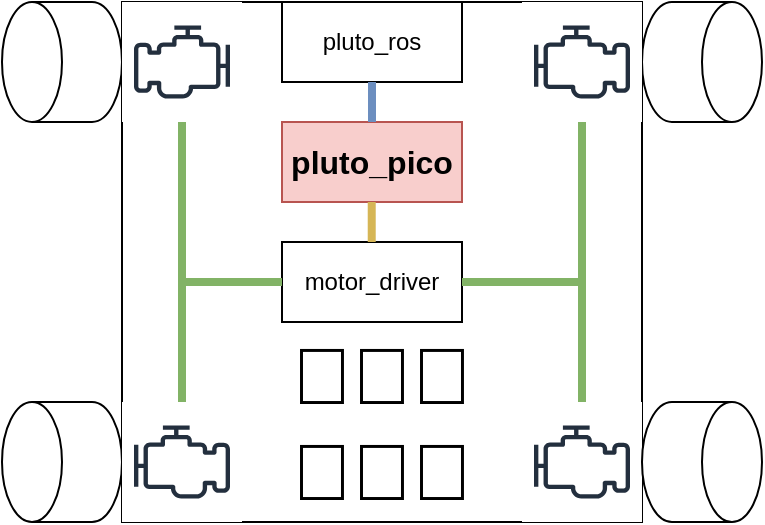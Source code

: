<mxfile version="16.5.1" type="device" pages="2"><diagram id="RZqVPme7_Xb_XDqjze5_" name="Overview"><mxGraphModel dx="630" dy="563" grid="1" gridSize="10" guides="1" tooltips="1" connect="1" arrows="1" fold="1" page="1" pageScale="1" pageWidth="827" pageHeight="1169" math="0" shadow="0"><root><mxCell id="0"/><mxCell id="1" parent="0"/><mxCell id="5rPFq5SHHMhZ_AkS_OnG-3" value="" style="whiteSpace=wrap;html=1;aspect=fixed;" parent="1" vertex="1"><mxGeometry x="240" y="330" width="260" height="260" as="geometry"/></mxCell><mxCell id="5rPFq5SHHMhZ_AkS_OnG-5" value="" style="shape=cylinder3;whiteSpace=wrap;html=1;boundedLbl=1;backgroundOutline=1;size=15;rotation=90;" parent="1" vertex="1"><mxGeometry x="500" y="330" width="60" height="60" as="geometry"/></mxCell><mxCell id="5rPFq5SHHMhZ_AkS_OnG-6" value="" style="shape=cylinder3;whiteSpace=wrap;html=1;boundedLbl=1;backgroundOutline=1;size=15;rotation=-90;" parent="1" vertex="1"><mxGeometry x="180" y="530" width="60" height="60" as="geometry"/></mxCell><mxCell id="5rPFq5SHHMhZ_AkS_OnG-7" value="" style="shape=cylinder3;whiteSpace=wrap;html=1;boundedLbl=1;backgroundOutline=1;size=15;rotation=-90;" parent="1" vertex="1"><mxGeometry x="180" y="330" width="60" height="60" as="geometry"/></mxCell><mxCell id="5rPFq5SHHMhZ_AkS_OnG-9" value="&lt;span style=&quot;text-align: left; font-size: 40px;&quot;&gt;🍺&lt;/span&gt;&lt;span style=&quot;text-align: left; font-size: 40px;&quot;&gt;🍺&lt;/span&gt;&lt;span style=&quot;text-align: left; font-size: 40px;&quot;&gt;🍺&lt;br style=&quot;font-size: 40px;&quot;&gt;&lt;/span&gt;&lt;span style=&quot;text-align: left; font-size: 40px;&quot;&gt;🍺&lt;/span&gt;&lt;span style=&quot;text-align: left; font-size: 40px;&quot;&gt;🍺&lt;/span&gt;&lt;span style=&quot;text-align: left; font-size: 40px;&quot;&gt;🍺&lt;/span&gt;&lt;span style=&quot;text-align: left; font-size: 40px;&quot;&gt;&lt;br style=&quot;font-size: 40px;&quot;&gt;&lt;/span&gt;" style="text;html=1;strokeColor=none;fillColor=none;align=center;verticalAlign=middle;whiteSpace=wrap;rounded=0;fontSize=40;" parent="1" vertex="1"><mxGeometry x="290" y="490" width="160" height="100" as="geometry"/></mxCell><mxCell id="5rPFq5SHHMhZ_AkS_OnG-14" value="" style="sketch=0;outlineConnect=0;fontColor=#232F3E;gradientColor=none;strokeColor=#232F3E;fillColor=#ffffff;dashed=0;verticalLabelPosition=bottom;verticalAlign=top;align=center;html=1;fontSize=12;fontStyle=0;aspect=fixed;shape=mxgraph.aws4.resourceIcon;resIcon=mxgraph.aws4.emr_engine;" parent="1" vertex="1"><mxGeometry x="440" y="330" width="60" height="60" as="geometry"/></mxCell><mxCell id="5rPFq5SHHMhZ_AkS_OnG-15" value="" style="sketch=0;outlineConnect=0;fontColor=#232F3E;gradientColor=none;strokeColor=#232F3E;fillColor=#ffffff;dashed=0;verticalLabelPosition=bottom;verticalAlign=top;align=center;html=1;fontSize=12;fontStyle=0;aspect=fixed;shape=mxgraph.aws4.resourceIcon;resIcon=mxgraph.aws4.emr_engine;" parent="1" vertex="1"><mxGeometry x="440" y="530" width="60" height="60" as="geometry"/></mxCell><mxCell id="5rPFq5SHHMhZ_AkS_OnG-4" value="" style="shape=cylinder3;whiteSpace=wrap;html=1;boundedLbl=1;backgroundOutline=1;size=15;rotation=90;" parent="1" vertex="1"><mxGeometry x="500" y="530" width="60" height="60" as="geometry"/></mxCell><mxCell id="5rPFq5SHHMhZ_AkS_OnG-16" value="" style="sketch=0;outlineConnect=0;fontColor=#232F3E;gradientColor=none;strokeColor=#232F3E;fillColor=#ffffff;dashed=0;verticalLabelPosition=bottom;verticalAlign=top;align=center;html=1;fontSize=12;fontStyle=0;aspect=fixed;shape=mxgraph.aws4.resourceIcon;resIcon=mxgraph.aws4.emr_engine;flipH=1;" parent="1" vertex="1"><mxGeometry x="240" y="330" width="60" height="60" as="geometry"/></mxCell><mxCell id="5rPFq5SHHMhZ_AkS_OnG-17" value="" style="sketch=0;outlineConnect=0;fontColor=#232F3E;gradientColor=none;strokeColor=#232F3E;fillColor=#ffffff;dashed=0;verticalLabelPosition=bottom;verticalAlign=top;align=center;html=1;fontSize=12;fontStyle=0;aspect=fixed;shape=mxgraph.aws4.resourceIcon;resIcon=mxgraph.aws4.emr_engine;" parent="1" vertex="1"><mxGeometry x="240" y="530" width="60" height="60" as="geometry"/></mxCell><mxCell id="5rPFq5SHHMhZ_AkS_OnG-19" value="&lt;b&gt;&lt;font style=&quot;font-size: 16px&quot;&gt;pluto_pico&lt;/font&gt;&lt;/b&gt;" style="rounded=0;whiteSpace=wrap;html=1;fontSize=12;fillColor=#f8cecc;strokeColor=#b85450;" parent="1" vertex="1"><mxGeometry x="320" y="390" width="90" height="40" as="geometry"/></mxCell><mxCell id="5rPFq5SHHMhZ_AkS_OnG-20" value="motor_driver" style="rounded=0;whiteSpace=wrap;html=1;fontSize=12;" parent="1" vertex="1"><mxGeometry x="320" y="450" width="90" height="40" as="geometry"/></mxCell><mxCell id="5rPFq5SHHMhZ_AkS_OnG-21" value="pluto_ros" style="rounded=0;whiteSpace=wrap;html=1;fontSize=12;" parent="1" vertex="1"><mxGeometry x="320" y="330" width="90" height="40" as="geometry"/></mxCell><mxCell id="5rPFq5SHHMhZ_AkS_OnG-22" value="" style="endArrow=none;html=1;rounded=0;fontSize=12;entryX=0.5;entryY=1;entryDx=0;entryDy=0;exitX=0.5;exitY=0;exitDx=0;exitDy=0;strokeWidth=4;fillColor=#dae8fc;strokeColor=#6c8ebf;" parent="1" source="5rPFq5SHHMhZ_AkS_OnG-19" target="5rPFq5SHHMhZ_AkS_OnG-21" edge="1"><mxGeometry width="50" height="50" relative="1" as="geometry"><mxPoint x="320" y="500" as="sourcePoint"/><mxPoint x="370" y="450" as="targetPoint"/></mxGeometry></mxCell><mxCell id="5rPFq5SHHMhZ_AkS_OnG-23" value="" style="endArrow=none;html=1;rounded=0;fontSize=12;entryX=0.5;entryY=1;entryDx=0;entryDy=0;exitX=0.5;exitY=0;exitDx=0;exitDy=0;strokeWidth=4;fillColor=#fff2cc;strokeColor=#d6b656;" parent="1" edge="1"><mxGeometry width="50" height="50" relative="1" as="geometry"><mxPoint x="364.86" y="450" as="sourcePoint"/><mxPoint x="364.86" y="430" as="targetPoint"/></mxGeometry></mxCell><mxCell id="5rPFq5SHHMhZ_AkS_OnG-25" value="" style="endArrow=none;html=1;rounded=0;fontSize=12;exitX=0;exitY=0.5;exitDx=0;exitDy=0;strokeWidth=4;fillColor=#d5e8d4;strokeColor=#82b366;" parent="1" source="5rPFq5SHHMhZ_AkS_OnG-20" target="5rPFq5SHHMhZ_AkS_OnG-16" edge="1"><mxGeometry width="50" height="50" relative="1" as="geometry"><mxPoint x="375" y="400" as="sourcePoint"/><mxPoint x="375" y="380" as="targetPoint"/><Array as="points"><mxPoint x="270" y="470"/></Array></mxGeometry></mxCell><mxCell id="5rPFq5SHHMhZ_AkS_OnG-26" value="" style="endArrow=none;html=1;rounded=0;fontSize=12;exitX=0;exitY=0.5;exitDx=0;exitDy=0;strokeWidth=4;fillColor=#d5e8d4;strokeColor=#82b366;" parent="1" source="5rPFq5SHHMhZ_AkS_OnG-20" target="5rPFq5SHHMhZ_AkS_OnG-17" edge="1"><mxGeometry width="50" height="50" relative="1" as="geometry"><mxPoint x="330" y="480" as="sourcePoint"/><mxPoint x="280" y="400" as="targetPoint"/><Array as="points"><mxPoint x="270" y="470"/></Array></mxGeometry></mxCell><mxCell id="5rPFq5SHHMhZ_AkS_OnG-27" value="" style="endArrow=none;html=1;rounded=0;fontSize=12;exitX=0;exitY=0.5;exitDx=0;exitDy=0;strokeWidth=4;fillColor=#d5e8d4;strokeColor=#82b366;" parent="1" edge="1"><mxGeometry width="50" height="50" relative="1" as="geometry"><mxPoint x="420" y="470" as="sourcePoint"/><mxPoint x="470" y="390" as="targetPoint"/><Array as="points"><mxPoint x="470" y="470"/></Array></mxGeometry></mxCell><mxCell id="5rPFq5SHHMhZ_AkS_OnG-28" value="" style="endArrow=none;html=1;rounded=0;fontSize=12;exitX=1;exitY=0.5;exitDx=0;exitDy=0;strokeWidth=4;fillColor=#d5e8d4;strokeColor=#82b366;" parent="1" source="5rPFq5SHHMhZ_AkS_OnG-20" edge="1"><mxGeometry width="50" height="50" relative="1" as="geometry"><mxPoint x="420" y="470" as="sourcePoint"/><mxPoint x="470" y="530" as="targetPoint"/><Array as="points"><mxPoint x="470" y="470"/></Array></mxGeometry></mxCell></root></mxGraphModel></diagram><diagram id="41kUIDO-QM_qySBIbVan" name="Connections"><mxGraphModel dx="918" dy="821" grid="1" gridSize="10" guides="1" tooltips="1" connect="1" arrows="1" fold="1" page="1" pageScale="1" pageWidth="827" pageHeight="1169" math="0" shadow="0"><root><mxCell id="8L-V3NRQOgfinrlIxKCG-0"/><mxCell id="8L-V3NRQOgfinrlIxKCG-1" parent="8L-V3NRQOgfinrlIxKCG-0"/><mxCell id="br-U7_Lpn6MgeDcp4rfZ-3" value="" style="rounded=0;whiteSpace=wrap;html=1;fontSize=12;fillColor=#f8cecc;strokeColor=#b85450;" vertex="1" parent="8L-V3NRQOgfinrlIxKCG-1"><mxGeometry x="290" y="480" width="30" height="40" as="geometry"/></mxCell><mxCell id="8L-V3NRQOgfinrlIxKCG-2" value="&lt;b&gt;&lt;font style=&quot;font-size: 16px&quot;&gt;pluto_pico&lt;/font&gt;&lt;/b&gt;" style="rounded=0;whiteSpace=wrap;html=1;fontSize=12;fillColor=#f8cecc;strokeColor=#b85450;" vertex="1" parent="8L-V3NRQOgfinrlIxKCG-1"><mxGeometry x="320" y="480" width="90" height="40" as="geometry"/></mxCell><mxCell id="gyETxeYhEhhgpI5delgn-0" value="pluto_ros" style="rounded=0;whiteSpace=wrap;html=1;fontSize=12;" vertex="1" parent="8L-V3NRQOgfinrlIxKCG-1"><mxGeometry x="320" y="330" width="90" height="40" as="geometry"/></mxCell><mxCell id="br-U7_Lpn6MgeDcp4rfZ-0" value="" style="endArrow=none;html=1;rounded=0;fontSize=12;entryX=0.5;entryY=1;entryDx=0;entryDy=0;exitX=0.5;exitY=0;exitDx=0;exitDy=0;strokeWidth=4;fillColor=#dae8fc;strokeColor=#6c8ebf;" edge="1" parent="8L-V3NRQOgfinrlIxKCG-1" source="8L-V3NRQOgfinrlIxKCG-2"><mxGeometry width="50" height="50" relative="1" as="geometry"><mxPoint x="365" y="390" as="sourcePoint"/><mxPoint x="365" y="370" as="targetPoint"/></mxGeometry></mxCell><mxCell id="br-U7_Lpn6MgeDcp4rfZ-1" value="USB" style="text;html=1;strokeColor=none;fillColor=none;align=center;verticalAlign=middle;whiteSpace=wrap;rounded=0;fontSize=16;" vertex="1" parent="8L-V3NRQOgfinrlIxKCG-1"><mxGeometry x="354" y="410" width="60" height="30" as="geometry"/></mxCell><mxCell id="br-U7_Lpn6MgeDcp4rfZ-2" value="" style="html=1;verticalLabelPosition=bottom;align=center;labelBackgroundColor=#ffffff;verticalAlign=top;strokeWidth=2;strokeColor=#0080F0;shadow=0;dashed=0;shape=mxgraph.ios7.icons.bluetooth;pointerEvents=1;fontSize=16;" vertex="1" parent="8L-V3NRQOgfinrlIxKCG-1"><mxGeometry x="297.5" y="485.6" width="15" height="28.8" as="geometry"/></mxCell><mxCell id="br-U7_Lpn6MgeDcp4rfZ-4" value="User" style="shape=umlActor;verticalLabelPosition=bottom;verticalAlign=top;html=1;outlineConnect=0;fontSize=16;" vertex="1" parent="8L-V3NRQOgfinrlIxKCG-1"><mxGeometry x="80" y="434.4" width="40" height="80" as="geometry"/></mxCell><mxCell id="br-U7_Lpn6MgeDcp4rfZ-8" value="" style="verticalLabelPosition=bottom;html=1;verticalAlign=top;align=center;strokeColor=none;fillColor=#00BEF2;shape=mxgraph.azure.mobile;pointerEvents=1;fontSize=16;" vertex="1" parent="8L-V3NRQOgfinrlIxKCG-1"><mxGeometry x="140" y="449.4" width="35" height="50" as="geometry"/></mxCell><mxCell id="br-U7_Lpn6MgeDcp4rfZ-10" value="" style="endArrow=classic;startArrow=classic;html=1;rounded=0;fontSize=16;exitX=1;exitY=0.5;exitDx=0;exitDy=0;exitPerimeter=0;entryX=0;entryY=0.5;entryDx=0;entryDy=0;" edge="1" parent="8L-V3NRQOgfinrlIxKCG-1" source="br-U7_Lpn6MgeDcp4rfZ-8" target="br-U7_Lpn6MgeDcp4rfZ-3"><mxGeometry width="50" height="50" relative="1" as="geometry"><mxPoint x="270" y="460" as="sourcePoint"/><mxPoint x="320" y="410" as="targetPoint"/></mxGeometry></mxCell><mxCell id="br-U7_Lpn6MgeDcp4rfZ-11" value="" style="endArrow=classic;startArrow=classic;html=1;rounded=0;fontSize=16;exitX=1;exitY=0.5;exitDx=0;exitDy=0;exitPerimeter=0;entryX=0;entryY=0.5;entryDx=0;entryDy=0;" edge="1" parent="8L-V3NRQOgfinrlIxKCG-1" source="br-U7_Lpn6MgeDcp4rfZ-8" target="gyETxeYhEhhgpI5delgn-0"><mxGeometry width="50" height="50" relative="1" as="geometry"><mxPoint x="185" y="484.4" as="sourcePoint"/><mxPoint x="300" y="510" as="targetPoint"/></mxGeometry></mxCell></root></mxGraphModel></diagram></mxfile>